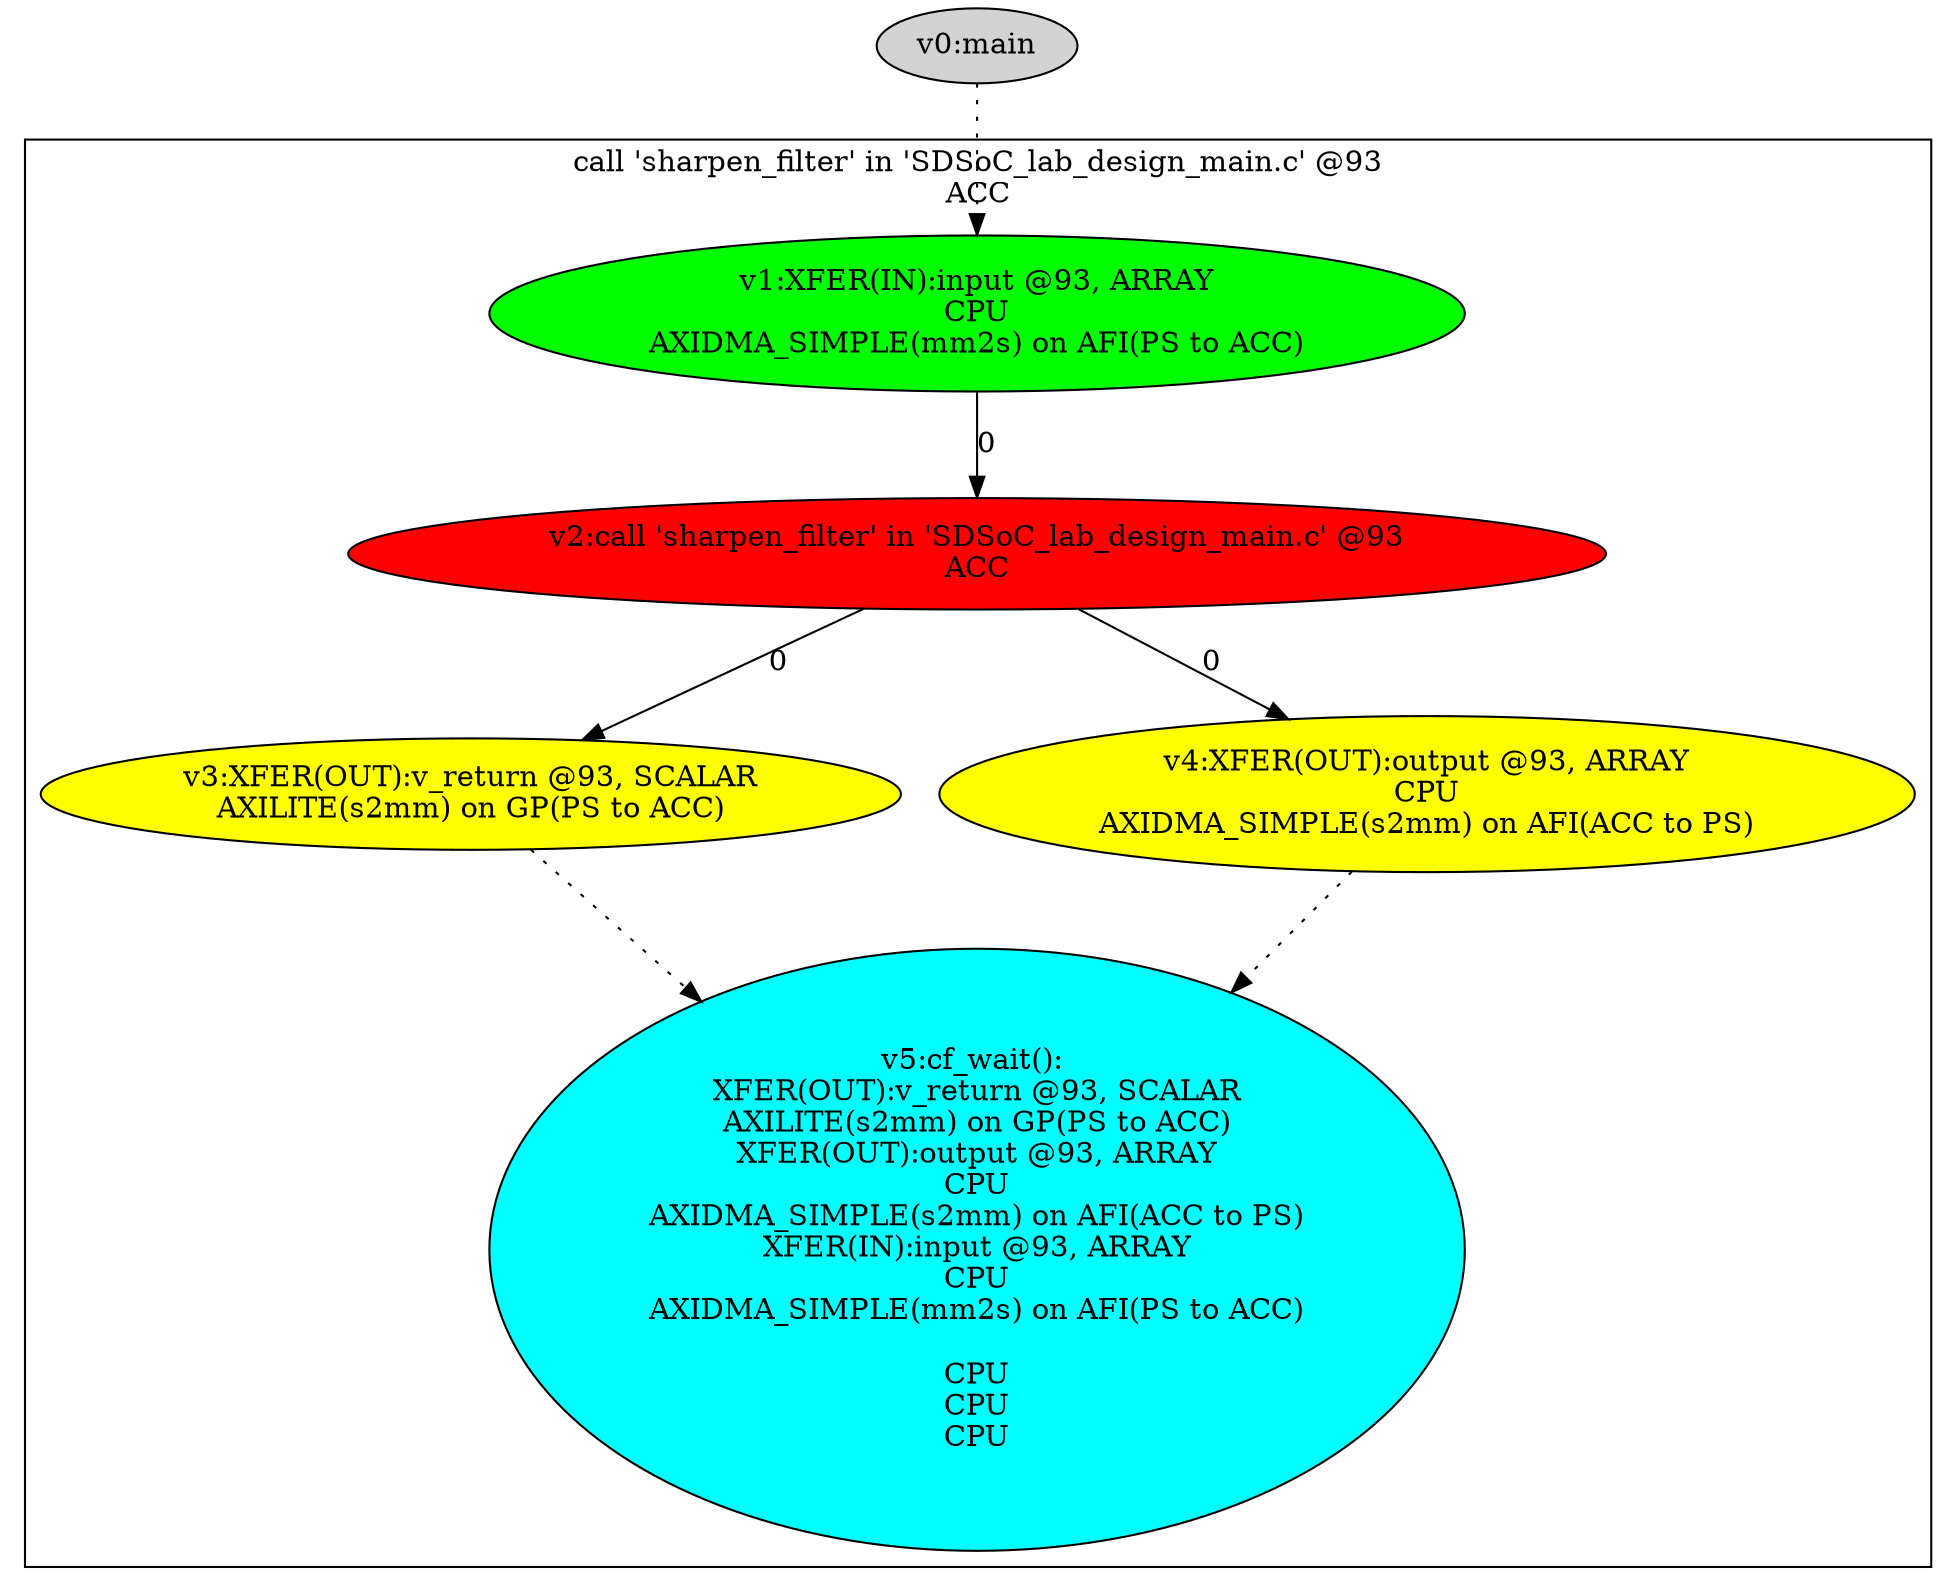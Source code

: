 digraph dm_graph {
v0 [label = "v0:main" ,style=filled];
v1 [label = "v1:XFER(IN):input @93, ARRAY\nCPU\nAXIDMA_SIMPLE(mm2s) on AFI(PS to ACC)\n" ,style=filled,fillcolor = green];
v2 [label = "v2:call 'sharpen_filter' in 'SDSoC_lab_design_main.c' @93\nACC\n" ,style=filled,fillcolor = red];
v3 [label = "v3:XFER(OUT):v_return @93, SCALAR\nAXILITE(s2mm) on GP(PS to ACC)\n" ,style=filled,fillcolor = yellow];
v4 [label = "v4:XFER(OUT):output @93, ARRAY\nCPU\nAXIDMA_SIMPLE(s2mm) on AFI(ACC to PS)\n" ,style=filled,fillcolor = yellow];
v5 [label = "v5:cf_wait(): \nXFER(OUT):v_return @93, SCALAR\nAXILITE(s2mm) on GP(PS to ACC)\nXFER(OUT):output @93, ARRAY\nCPU\nAXIDMA_SIMPLE(s2mm) on AFI(ACC to PS)\nXFER(IN):input @93, ARRAY\nCPU\nAXIDMA_SIMPLE(mm2s) on AFI(PS to ACC)\n\nCPU\nCPU\nCPU\n" ,style=filled,fillcolor = cyan];
subgraph cluster0 {
v1;
v2;
v3;
v4;
v5;
label = "call 'sharpen_filter' in 'SDSoC_lab_design_main.c' @93\nACC\n";
}
v1 -> v2 [label = "0"];
v2 -> v3 [label = "0"];
v2 -> v4 [label = "0"];
v3 -> v5 [label = "", style = dotted];
v4 -> v5 [label = "", style = dotted];
v0 -> v1 [label = "", style = dotted];
}
